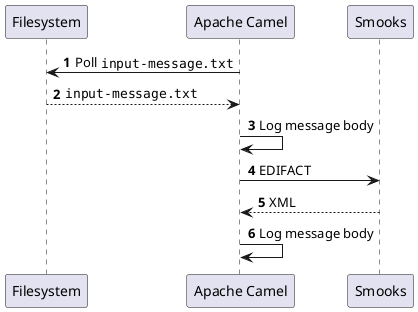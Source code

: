 @startuml
autonumber

Filesystem <- "Apache Camel": Poll ""input-message.txt""
Filesystem --> "Apache Camel": ""input-message.txt""
"Apache Camel" -> "Apache Camel": Log message body
"Apache Camel" -> Smooks: EDIFACT
Smooks --> "Apache Camel": XML
"Apache Camel" -> "Apache Camel": Log message body
@enduml